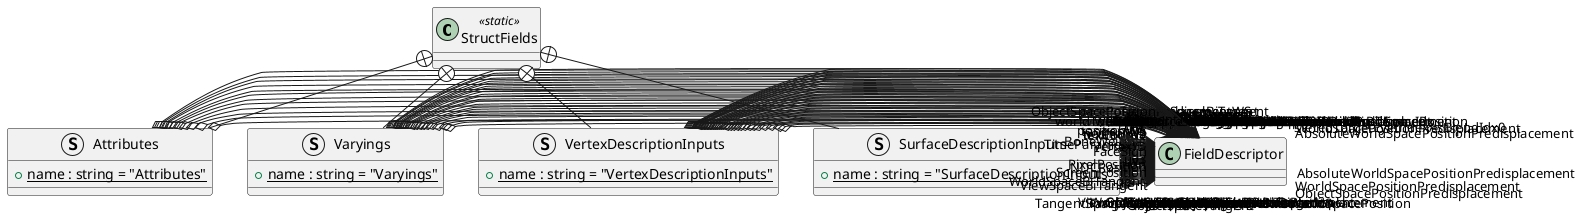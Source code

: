 @startuml
class StructFields <<static>> {
}
struct Attributes {
    + {static} name : string = "Attributes"
}
struct Varyings {
    + {static} name : string = "Varyings"
}
struct VertexDescriptionInputs {
    + {static} name : string = "VertexDescriptionInputs"
}
struct SurfaceDescriptionInputs {
    + {static} name : string = "SurfaceDescriptionInputs"
}
StructFields +-- Attributes
Attributes o-> "positionOS" FieldDescriptor
Attributes o-> "normalOS" FieldDescriptor
Attributes o-> "tangentOS" FieldDescriptor
Attributes o-> "uv0" FieldDescriptor
Attributes o-> "uv1" FieldDescriptor
Attributes o-> "uv2" FieldDescriptor
Attributes o-> "uv3" FieldDescriptor
Attributes o-> "weights" FieldDescriptor
Attributes o-> "indices" FieldDescriptor
Attributes o-> "color" FieldDescriptor
Attributes o-> "instanceID" FieldDescriptor
Attributes o-> "vertexID" FieldDescriptor
StructFields +-- Varyings
Varyings o-> "positionCS" FieldDescriptor
Varyings o-> "positionWS" FieldDescriptor
Varyings o-> "positionPredisplacementWS" FieldDescriptor
Varyings o-> "normalWS" FieldDescriptor
Varyings o-> "tangentWS" FieldDescriptor
Varyings o-> "texCoord0" FieldDescriptor
Varyings o-> "texCoord1" FieldDescriptor
Varyings o-> "texCoord2" FieldDescriptor
Varyings o-> "texCoord3" FieldDescriptor
Varyings o-> "color" FieldDescriptor
Varyings o-> "screenPosition" FieldDescriptor
Varyings o-> "instanceID" FieldDescriptor
Varyings o-> "cullFace" FieldDescriptor
Varyings o-> "vertexID" FieldDescriptor
Varyings o-> "stereoTargetEyeIndexAsRTArrayIdx" FieldDescriptor
Varyings o-> "stereoTargetEyeIndexAsBlendIdx0" FieldDescriptor
Varyings o-> "worldToElement0" FieldDescriptor
Varyings o-> "worldToElement1" FieldDescriptor
Varyings o-> "worldToElement2" FieldDescriptor
Varyings o-> "elementToWorld0" FieldDescriptor
Varyings o-> "elementToWorld1" FieldDescriptor
Varyings o-> "elementToWorld2" FieldDescriptor
StructFields +-- VertexDescriptionInputs
VertexDescriptionInputs o-> "ObjectSpaceNormal" FieldDescriptor
VertexDescriptionInputs o-> "ViewSpaceNormal" FieldDescriptor
VertexDescriptionInputs o-> "WorldSpaceNormal" FieldDescriptor
VertexDescriptionInputs o-> "TangentSpaceNormal" FieldDescriptor
VertexDescriptionInputs o-> "ObjectSpaceTangent" FieldDescriptor
VertexDescriptionInputs o-> "ViewSpaceTangent" FieldDescriptor
VertexDescriptionInputs o-> "WorldSpaceTangent" FieldDescriptor
VertexDescriptionInputs o-> "TangentSpaceTangent" FieldDescriptor
VertexDescriptionInputs o-> "ObjectSpaceBiTangent" FieldDescriptor
VertexDescriptionInputs o-> "ViewSpaceBiTangent" FieldDescriptor
VertexDescriptionInputs o-> "WorldSpaceBiTangent" FieldDescriptor
VertexDescriptionInputs o-> "TangentSpaceBiTangent" FieldDescriptor
VertexDescriptionInputs o-> "ObjectSpaceViewDirection" FieldDescriptor
VertexDescriptionInputs o-> "ViewSpaceViewDirection" FieldDescriptor
VertexDescriptionInputs o-> "WorldSpaceViewDirection" FieldDescriptor
VertexDescriptionInputs o-> "TangentSpaceViewDirection" FieldDescriptor
VertexDescriptionInputs o-> "ObjectSpacePosition" FieldDescriptor
VertexDescriptionInputs o-> "ViewSpacePosition" FieldDescriptor
VertexDescriptionInputs o-> "WorldSpacePosition" FieldDescriptor
VertexDescriptionInputs o-> "TangentSpacePosition" FieldDescriptor
VertexDescriptionInputs o-> "AbsoluteWorldSpacePosition" FieldDescriptor
VertexDescriptionInputs o-> "ObjectSpacePositionPredisplacement" FieldDescriptor
VertexDescriptionInputs o-> "ViewSpacePositionPredisplacement" FieldDescriptor
VertexDescriptionInputs o-> "WorldSpacePositionPredisplacement" FieldDescriptor
VertexDescriptionInputs o-> "TangentSpacePositionPredisplacement" FieldDescriptor
VertexDescriptionInputs o-> "AbsoluteWorldSpacePositionPredisplacement" FieldDescriptor
VertexDescriptionInputs o-> "ScreenPosition" FieldDescriptor
VertexDescriptionInputs o-> "NDCPosition" FieldDescriptor
VertexDescriptionInputs o-> "PixelPosition" FieldDescriptor
VertexDescriptionInputs o-> "uv0" FieldDescriptor
VertexDescriptionInputs o-> "uv1" FieldDescriptor
VertexDescriptionInputs o-> "uv2" FieldDescriptor
VertexDescriptionInputs o-> "uv3" FieldDescriptor
VertexDescriptionInputs o-> "VertexColor" FieldDescriptor
VertexDescriptionInputs o-> "TimeParameters" FieldDescriptor
VertexDescriptionInputs o-> "BoneWeights" FieldDescriptor
VertexDescriptionInputs o-> "BoneIndices" FieldDescriptor
VertexDescriptionInputs o-> "VertexID" FieldDescriptor
StructFields +-- SurfaceDescriptionInputs
SurfaceDescriptionInputs o-> "ObjectSpaceNormal" FieldDescriptor
SurfaceDescriptionInputs o-> "ViewSpaceNormal" FieldDescriptor
SurfaceDescriptionInputs o-> "WorldSpaceNormal" FieldDescriptor
SurfaceDescriptionInputs o-> "TangentSpaceNormal" FieldDescriptor
SurfaceDescriptionInputs o-> "ObjectSpaceTangent" FieldDescriptor
SurfaceDescriptionInputs o-> "ViewSpaceTangent" FieldDescriptor
SurfaceDescriptionInputs o-> "WorldSpaceTangent" FieldDescriptor
SurfaceDescriptionInputs o-> "TangentSpaceTangent" FieldDescriptor
SurfaceDescriptionInputs o-> "ObjectSpaceBiTangent" FieldDescriptor
SurfaceDescriptionInputs o-> "ViewSpaceBiTangent" FieldDescriptor
SurfaceDescriptionInputs o-> "WorldSpaceBiTangent" FieldDescriptor
SurfaceDescriptionInputs o-> "TangentSpaceBiTangent" FieldDescriptor
SurfaceDescriptionInputs o-> "ObjectSpaceViewDirection" FieldDescriptor
SurfaceDescriptionInputs o-> "ViewSpaceViewDirection" FieldDescriptor
SurfaceDescriptionInputs o-> "WorldSpaceViewDirection" FieldDescriptor
SurfaceDescriptionInputs o-> "TangentSpaceViewDirection" FieldDescriptor
SurfaceDescriptionInputs o-> "ObjectSpacePosition" FieldDescriptor
SurfaceDescriptionInputs o-> "ViewSpacePosition" FieldDescriptor
SurfaceDescriptionInputs o-> "WorldSpacePosition" FieldDescriptor
SurfaceDescriptionInputs o-> "TangentSpacePosition" FieldDescriptor
SurfaceDescriptionInputs o-> "AbsoluteWorldSpacePosition" FieldDescriptor
SurfaceDescriptionInputs o-> "ObjectSpacePositionPredisplacement" FieldDescriptor
SurfaceDescriptionInputs o-> "ViewSpacePositionPredisplacement" FieldDescriptor
SurfaceDescriptionInputs o-> "WorldSpacePositionPredisplacement" FieldDescriptor
SurfaceDescriptionInputs o-> "TangentSpacePositionPredisplacement" FieldDescriptor
SurfaceDescriptionInputs o-> "AbsoluteWorldSpacePositionPredisplacement" FieldDescriptor
SurfaceDescriptionInputs o-> "ScreenPosition" FieldDescriptor
SurfaceDescriptionInputs o-> "NDCPosition" FieldDescriptor
SurfaceDescriptionInputs o-> "PixelPosition" FieldDescriptor
SurfaceDescriptionInputs o-> "uv0" FieldDescriptor
SurfaceDescriptionInputs o-> "uv1" FieldDescriptor
SurfaceDescriptionInputs o-> "uv2" FieldDescriptor
SurfaceDescriptionInputs o-> "uv3" FieldDescriptor
SurfaceDescriptionInputs o-> "VertexColor" FieldDescriptor
SurfaceDescriptionInputs o-> "TimeParameters" FieldDescriptor
SurfaceDescriptionInputs o-> "FaceSign" FieldDescriptor
SurfaceDescriptionInputs o-> "BoneWeights" FieldDescriptor
SurfaceDescriptionInputs o-> "BoneIndices" FieldDescriptor
SurfaceDescriptionInputs o-> "VertexID" FieldDescriptor
SurfaceDescriptionInputs o-> "worldToElement" FieldDescriptor
SurfaceDescriptionInputs o-> "elementToWorld" FieldDescriptor
@enduml
